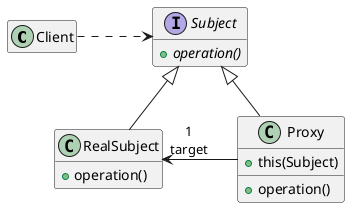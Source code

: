 @startuml

skinparam nodesep 75
skinparam ranksep 50
hide empty members

class Client

interface Subject {
  + {abstract} operation()
}

Client .> Subject

class RealSubject {
  + operation()
}

Subject <|-- RealSubject

class Proxy {
  + this(Subject)
  __
  + operation()
}
Subject <|-- Proxy

RealSubject "1\ntarget" <- Proxy

@enduml
